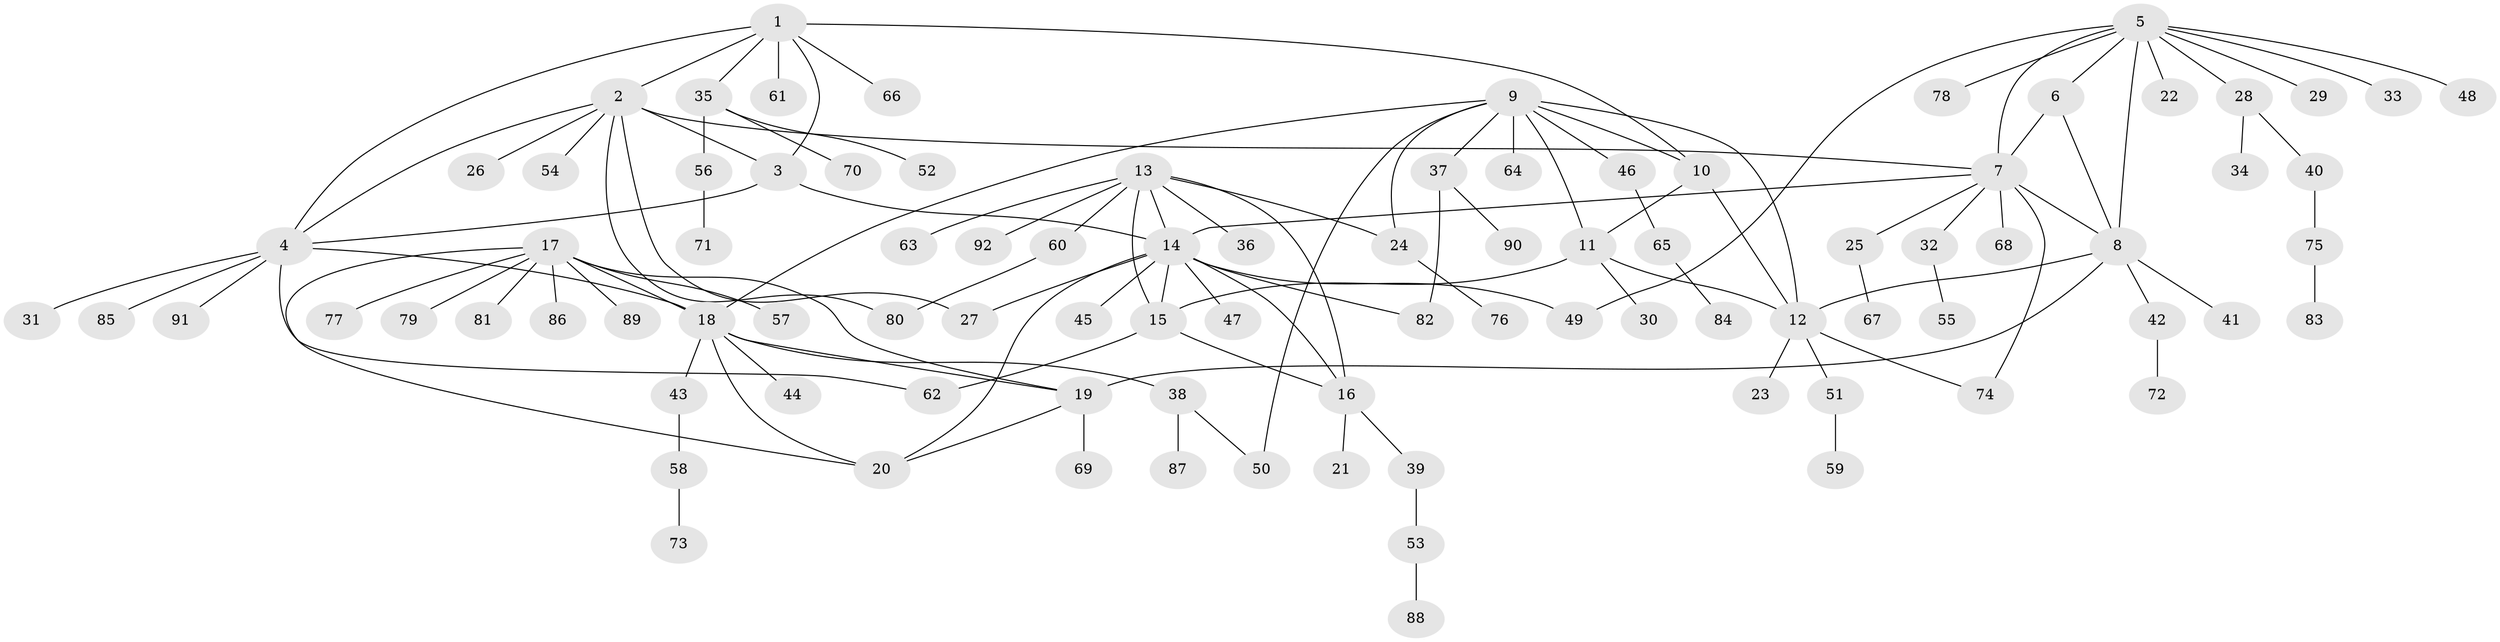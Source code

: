 // Generated by graph-tools (version 1.1) at 2025/37/03/09/25 02:37:29]
// undirected, 92 vertices, 120 edges
graph export_dot {
graph [start="1"]
  node [color=gray90,style=filled];
  1;
  2;
  3;
  4;
  5;
  6;
  7;
  8;
  9;
  10;
  11;
  12;
  13;
  14;
  15;
  16;
  17;
  18;
  19;
  20;
  21;
  22;
  23;
  24;
  25;
  26;
  27;
  28;
  29;
  30;
  31;
  32;
  33;
  34;
  35;
  36;
  37;
  38;
  39;
  40;
  41;
  42;
  43;
  44;
  45;
  46;
  47;
  48;
  49;
  50;
  51;
  52;
  53;
  54;
  55;
  56;
  57;
  58;
  59;
  60;
  61;
  62;
  63;
  64;
  65;
  66;
  67;
  68;
  69;
  70;
  71;
  72;
  73;
  74;
  75;
  76;
  77;
  78;
  79;
  80;
  81;
  82;
  83;
  84;
  85;
  86;
  87;
  88;
  89;
  90;
  91;
  92;
  1 -- 2;
  1 -- 3;
  1 -- 4;
  1 -- 10;
  1 -- 35;
  1 -- 61;
  1 -- 66;
  2 -- 3;
  2 -- 4;
  2 -- 7;
  2 -- 26;
  2 -- 27;
  2 -- 54;
  2 -- 80;
  3 -- 4;
  3 -- 14;
  4 -- 18;
  4 -- 31;
  4 -- 62;
  4 -- 85;
  4 -- 91;
  5 -- 6;
  5 -- 7;
  5 -- 8;
  5 -- 22;
  5 -- 28;
  5 -- 29;
  5 -- 33;
  5 -- 48;
  5 -- 49;
  5 -- 78;
  6 -- 7;
  6 -- 8;
  7 -- 8;
  7 -- 14;
  7 -- 25;
  7 -- 32;
  7 -- 68;
  7 -- 74;
  8 -- 12;
  8 -- 19;
  8 -- 41;
  8 -- 42;
  9 -- 10;
  9 -- 11;
  9 -- 12;
  9 -- 18;
  9 -- 24;
  9 -- 37;
  9 -- 46;
  9 -- 50;
  9 -- 64;
  10 -- 11;
  10 -- 12;
  11 -- 12;
  11 -- 15;
  11 -- 30;
  12 -- 23;
  12 -- 51;
  12 -- 74;
  13 -- 14;
  13 -- 15;
  13 -- 16;
  13 -- 24;
  13 -- 36;
  13 -- 60;
  13 -- 63;
  13 -- 92;
  14 -- 15;
  14 -- 16;
  14 -- 20;
  14 -- 27;
  14 -- 45;
  14 -- 47;
  14 -- 49;
  14 -- 82;
  15 -- 16;
  15 -- 62;
  16 -- 21;
  16 -- 39;
  17 -- 18;
  17 -- 19;
  17 -- 20;
  17 -- 57;
  17 -- 77;
  17 -- 79;
  17 -- 81;
  17 -- 86;
  17 -- 89;
  18 -- 19;
  18 -- 20;
  18 -- 38;
  18 -- 43;
  18 -- 44;
  19 -- 20;
  19 -- 69;
  24 -- 76;
  25 -- 67;
  28 -- 34;
  28 -- 40;
  32 -- 55;
  35 -- 52;
  35 -- 56;
  35 -- 70;
  37 -- 82;
  37 -- 90;
  38 -- 50;
  38 -- 87;
  39 -- 53;
  40 -- 75;
  42 -- 72;
  43 -- 58;
  46 -- 65;
  51 -- 59;
  53 -- 88;
  56 -- 71;
  58 -- 73;
  60 -- 80;
  65 -- 84;
  75 -- 83;
}

